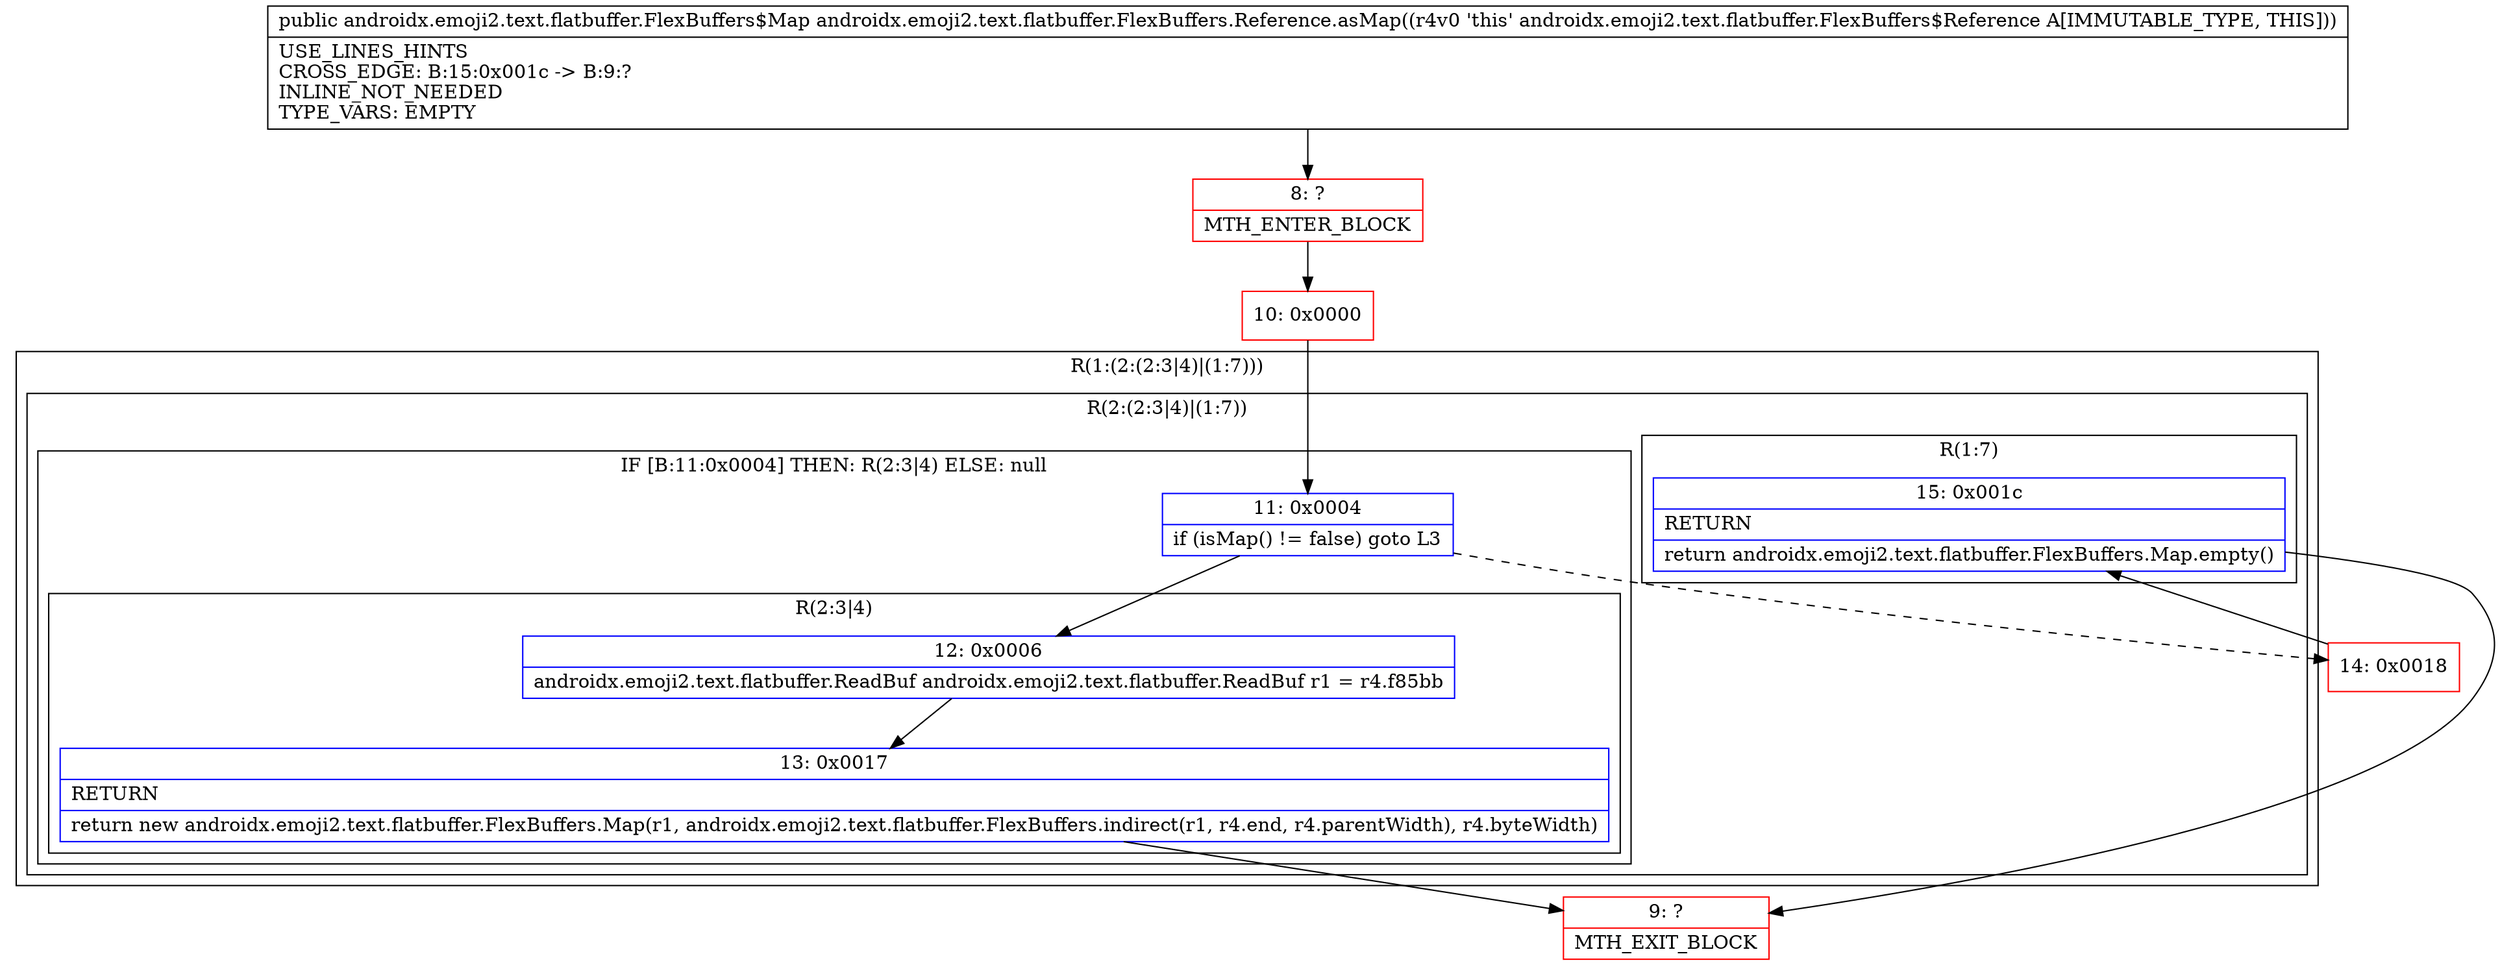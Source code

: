 digraph "CFG forandroidx.emoji2.text.flatbuffer.FlexBuffers.Reference.asMap()Landroidx\/emoji2\/text\/flatbuffer\/FlexBuffers$Map;" {
subgraph cluster_Region_1718704352 {
label = "R(1:(2:(2:3|4)|(1:7)))";
node [shape=record,color=blue];
subgraph cluster_Region_1038268091 {
label = "R(2:(2:3|4)|(1:7))";
node [shape=record,color=blue];
subgraph cluster_IfRegion_2032954030 {
label = "IF [B:11:0x0004] THEN: R(2:3|4) ELSE: null";
node [shape=record,color=blue];
Node_11 [shape=record,label="{11\:\ 0x0004|if (isMap() != false) goto L3\l}"];
subgraph cluster_Region_1064659691 {
label = "R(2:3|4)";
node [shape=record,color=blue];
Node_12 [shape=record,label="{12\:\ 0x0006|androidx.emoji2.text.flatbuffer.ReadBuf androidx.emoji2.text.flatbuffer.ReadBuf r1 = r4.f85bb\l}"];
Node_13 [shape=record,label="{13\:\ 0x0017|RETURN\l|return new androidx.emoji2.text.flatbuffer.FlexBuffers.Map(r1, androidx.emoji2.text.flatbuffer.FlexBuffers.indirect(r1, r4.end, r4.parentWidth), r4.byteWidth)\l}"];
}
}
subgraph cluster_Region_1109467126 {
label = "R(1:7)";
node [shape=record,color=blue];
Node_15 [shape=record,label="{15\:\ 0x001c|RETURN\l|return androidx.emoji2.text.flatbuffer.FlexBuffers.Map.empty()\l}"];
}
}
}
Node_8 [shape=record,color=red,label="{8\:\ ?|MTH_ENTER_BLOCK\l}"];
Node_10 [shape=record,color=red,label="{10\:\ 0x0000}"];
Node_9 [shape=record,color=red,label="{9\:\ ?|MTH_EXIT_BLOCK\l}"];
Node_14 [shape=record,color=red,label="{14\:\ 0x0018}"];
MethodNode[shape=record,label="{public androidx.emoji2.text.flatbuffer.FlexBuffers$Map androidx.emoji2.text.flatbuffer.FlexBuffers.Reference.asMap((r4v0 'this' androidx.emoji2.text.flatbuffer.FlexBuffers$Reference A[IMMUTABLE_TYPE, THIS]))  | USE_LINES_HINTS\lCROSS_EDGE: B:15:0x001c \-\> B:9:?\lINLINE_NOT_NEEDED\lTYPE_VARS: EMPTY\l}"];
MethodNode -> Node_8;Node_11 -> Node_12;
Node_11 -> Node_14[style=dashed];
Node_12 -> Node_13;
Node_13 -> Node_9;
Node_15 -> Node_9;
Node_8 -> Node_10;
Node_10 -> Node_11;
Node_14 -> Node_15;
}


